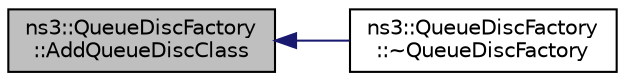 digraph "ns3::QueueDiscFactory::AddQueueDiscClass"
{
  edge [fontname="Helvetica",fontsize="10",labelfontname="Helvetica",labelfontsize="10"];
  node [fontname="Helvetica",fontsize="10",shape=record];
  rankdir="LR";
  Node1 [label="ns3::QueueDiscFactory\l::AddQueueDiscClass",height=0.2,width=0.4,color="black", fillcolor="grey75", style="filled", fontcolor="black"];
  Node1 -> Node2 [dir="back",color="midnightblue",fontsize="10",style="solid"];
  Node2 [label="ns3::QueueDiscFactory\l::~QueueDiscFactory",height=0.2,width=0.4,color="black", fillcolor="white", style="filled",URL="$da/d95/classns3_1_1QueueDiscFactory.html#a294b7492a8f1d243b94509210a7b737e"];
}
